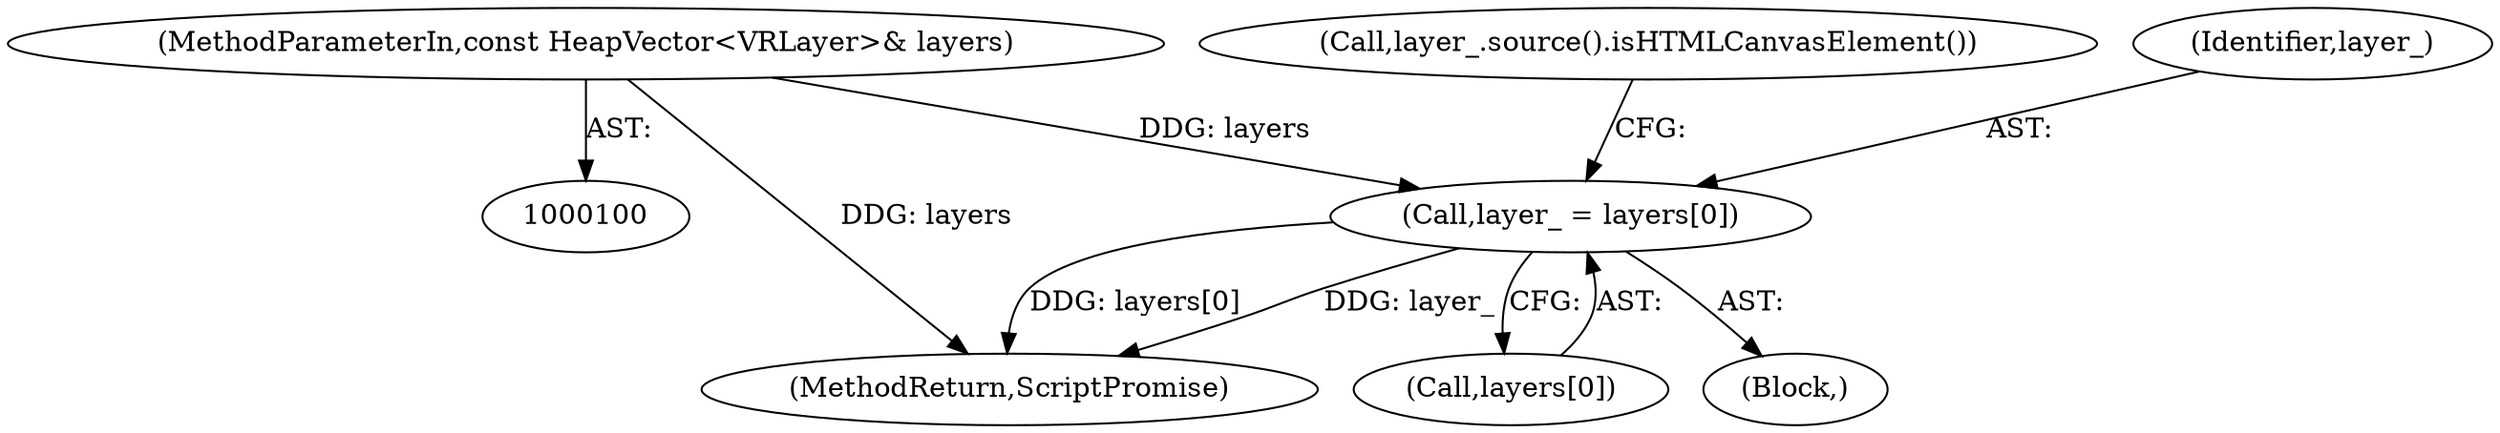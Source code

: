 digraph "0_Chrome_262e77a72493e36e8006aeeba1c7497a42ee5ad9_11@array" {
"1000214" [label="(Call,layer_ = layers[0])"];
"1000102" [label="(MethodParameterIn,const HeapVector<VRLayer>& layers)"];
"1000221" [label="(Call,layer_.source().isHTMLCanvasElement())"];
"1000103" [label="(Block,)"];
"1000102" [label="(MethodParameterIn,const HeapVector<VRLayer>& layers)"];
"1000215" [label="(Identifier,layer_)"];
"1000339" [label="(MethodReturn,ScriptPromise)"];
"1000216" [label="(Call,layers[0])"];
"1000214" [label="(Call,layer_ = layers[0])"];
"1000214" -> "1000103"  [label="AST: "];
"1000214" -> "1000216"  [label="CFG: "];
"1000215" -> "1000214"  [label="AST: "];
"1000216" -> "1000214"  [label="AST: "];
"1000221" -> "1000214"  [label="CFG: "];
"1000214" -> "1000339"  [label="DDG: layers[0]"];
"1000214" -> "1000339"  [label="DDG: layer_"];
"1000102" -> "1000214"  [label="DDG: layers"];
"1000102" -> "1000100"  [label="AST: "];
"1000102" -> "1000339"  [label="DDG: layers"];
}
